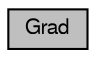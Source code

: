 digraph G
{
  bgcolor="transparent";
  edge [fontname="FreeSans",fontsize="10",labelfontname="FreeSans",labelfontsize="10"];
  node [fontname="FreeSans",fontsize="10",shape=record];
  rankdir=LR;
  Node1 [label="Grad",height=0.2,width=0.4,color="black", fillcolor="grey75", style="filled" fontcolor="black"];
}
